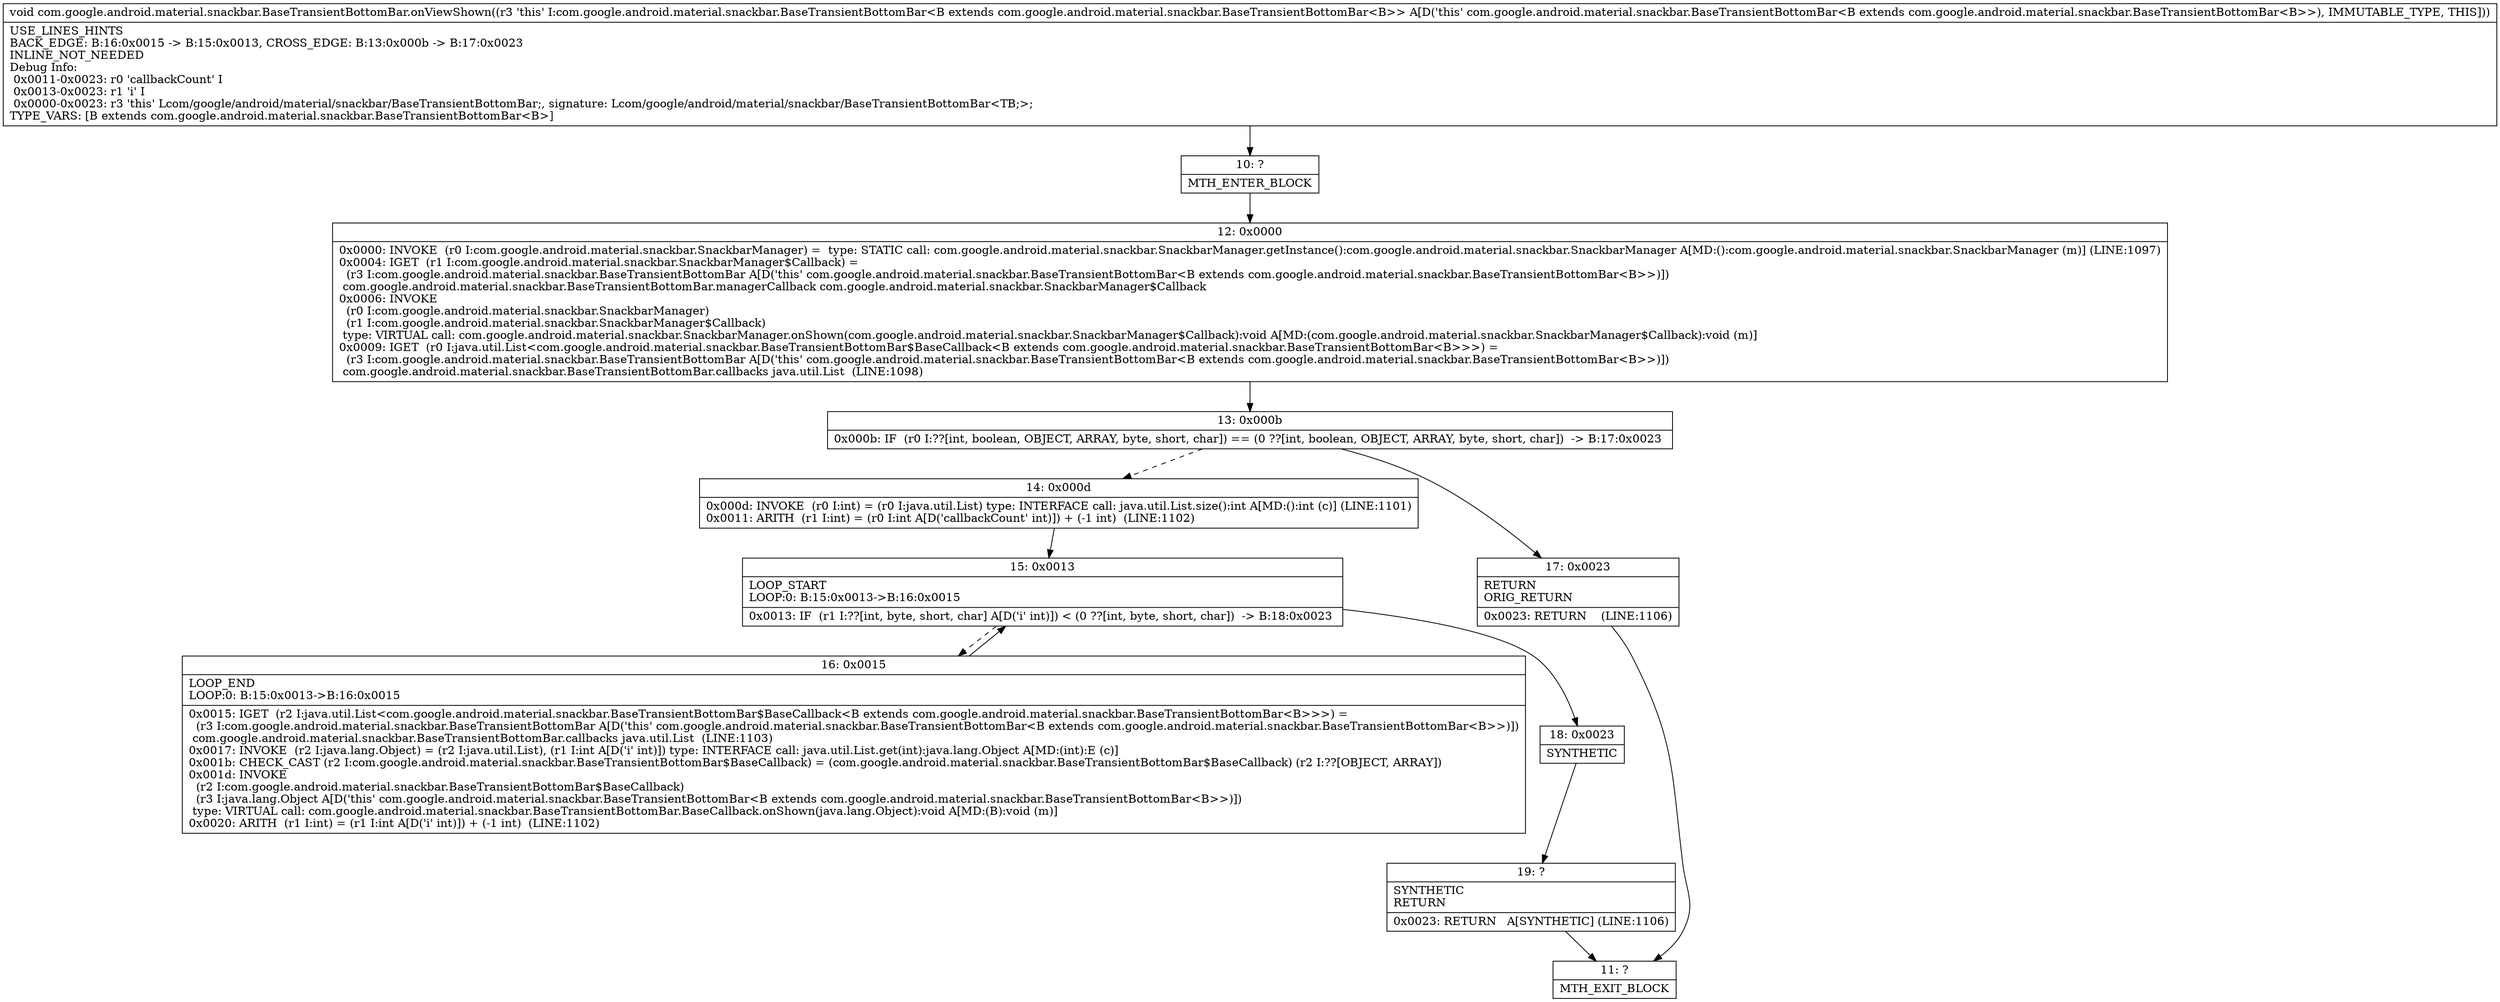 digraph "CFG forcom.google.android.material.snackbar.BaseTransientBottomBar.onViewShown()V" {
Node_10 [shape=record,label="{10\:\ ?|MTH_ENTER_BLOCK\l}"];
Node_12 [shape=record,label="{12\:\ 0x0000|0x0000: INVOKE  (r0 I:com.google.android.material.snackbar.SnackbarManager) =  type: STATIC call: com.google.android.material.snackbar.SnackbarManager.getInstance():com.google.android.material.snackbar.SnackbarManager A[MD:():com.google.android.material.snackbar.SnackbarManager (m)] (LINE:1097)\l0x0004: IGET  (r1 I:com.google.android.material.snackbar.SnackbarManager$Callback) = \l  (r3 I:com.google.android.material.snackbar.BaseTransientBottomBar A[D('this' com.google.android.material.snackbar.BaseTransientBottomBar\<B extends com.google.android.material.snackbar.BaseTransientBottomBar\<B\>\>)])\l com.google.android.material.snackbar.BaseTransientBottomBar.managerCallback com.google.android.material.snackbar.SnackbarManager$Callback \l0x0006: INVOKE  \l  (r0 I:com.google.android.material.snackbar.SnackbarManager)\l  (r1 I:com.google.android.material.snackbar.SnackbarManager$Callback)\l type: VIRTUAL call: com.google.android.material.snackbar.SnackbarManager.onShown(com.google.android.material.snackbar.SnackbarManager$Callback):void A[MD:(com.google.android.material.snackbar.SnackbarManager$Callback):void (m)]\l0x0009: IGET  (r0 I:java.util.List\<com.google.android.material.snackbar.BaseTransientBottomBar$BaseCallback\<B extends com.google.android.material.snackbar.BaseTransientBottomBar\<B\>\>\>) = \l  (r3 I:com.google.android.material.snackbar.BaseTransientBottomBar A[D('this' com.google.android.material.snackbar.BaseTransientBottomBar\<B extends com.google.android.material.snackbar.BaseTransientBottomBar\<B\>\>)])\l com.google.android.material.snackbar.BaseTransientBottomBar.callbacks java.util.List  (LINE:1098)\l}"];
Node_13 [shape=record,label="{13\:\ 0x000b|0x000b: IF  (r0 I:??[int, boolean, OBJECT, ARRAY, byte, short, char]) == (0 ??[int, boolean, OBJECT, ARRAY, byte, short, char])  \-\> B:17:0x0023 \l}"];
Node_14 [shape=record,label="{14\:\ 0x000d|0x000d: INVOKE  (r0 I:int) = (r0 I:java.util.List) type: INTERFACE call: java.util.List.size():int A[MD:():int (c)] (LINE:1101)\l0x0011: ARITH  (r1 I:int) = (r0 I:int A[D('callbackCount' int)]) + (\-1 int)  (LINE:1102)\l}"];
Node_15 [shape=record,label="{15\:\ 0x0013|LOOP_START\lLOOP:0: B:15:0x0013\-\>B:16:0x0015\l|0x0013: IF  (r1 I:??[int, byte, short, char] A[D('i' int)]) \< (0 ??[int, byte, short, char])  \-\> B:18:0x0023 \l}"];
Node_16 [shape=record,label="{16\:\ 0x0015|LOOP_END\lLOOP:0: B:15:0x0013\-\>B:16:0x0015\l|0x0015: IGET  (r2 I:java.util.List\<com.google.android.material.snackbar.BaseTransientBottomBar$BaseCallback\<B extends com.google.android.material.snackbar.BaseTransientBottomBar\<B\>\>\>) = \l  (r3 I:com.google.android.material.snackbar.BaseTransientBottomBar A[D('this' com.google.android.material.snackbar.BaseTransientBottomBar\<B extends com.google.android.material.snackbar.BaseTransientBottomBar\<B\>\>)])\l com.google.android.material.snackbar.BaseTransientBottomBar.callbacks java.util.List  (LINE:1103)\l0x0017: INVOKE  (r2 I:java.lang.Object) = (r2 I:java.util.List), (r1 I:int A[D('i' int)]) type: INTERFACE call: java.util.List.get(int):java.lang.Object A[MD:(int):E (c)]\l0x001b: CHECK_CAST (r2 I:com.google.android.material.snackbar.BaseTransientBottomBar$BaseCallback) = (com.google.android.material.snackbar.BaseTransientBottomBar$BaseCallback) (r2 I:??[OBJECT, ARRAY]) \l0x001d: INVOKE  \l  (r2 I:com.google.android.material.snackbar.BaseTransientBottomBar$BaseCallback)\l  (r3 I:java.lang.Object A[D('this' com.google.android.material.snackbar.BaseTransientBottomBar\<B extends com.google.android.material.snackbar.BaseTransientBottomBar\<B\>\>)])\l type: VIRTUAL call: com.google.android.material.snackbar.BaseTransientBottomBar.BaseCallback.onShown(java.lang.Object):void A[MD:(B):void (m)]\l0x0020: ARITH  (r1 I:int) = (r1 I:int A[D('i' int)]) + (\-1 int)  (LINE:1102)\l}"];
Node_18 [shape=record,label="{18\:\ 0x0023|SYNTHETIC\l}"];
Node_19 [shape=record,label="{19\:\ ?|SYNTHETIC\lRETURN\l|0x0023: RETURN   A[SYNTHETIC] (LINE:1106)\l}"];
Node_11 [shape=record,label="{11\:\ ?|MTH_EXIT_BLOCK\l}"];
Node_17 [shape=record,label="{17\:\ 0x0023|RETURN\lORIG_RETURN\l|0x0023: RETURN    (LINE:1106)\l}"];
MethodNode[shape=record,label="{void com.google.android.material.snackbar.BaseTransientBottomBar.onViewShown((r3 'this' I:com.google.android.material.snackbar.BaseTransientBottomBar\<B extends com.google.android.material.snackbar.BaseTransientBottomBar\<B\>\> A[D('this' com.google.android.material.snackbar.BaseTransientBottomBar\<B extends com.google.android.material.snackbar.BaseTransientBottomBar\<B\>\>), IMMUTABLE_TYPE, THIS]))  | USE_LINES_HINTS\lBACK_EDGE: B:16:0x0015 \-\> B:15:0x0013, CROSS_EDGE: B:13:0x000b \-\> B:17:0x0023\lINLINE_NOT_NEEDED\lDebug Info:\l  0x0011\-0x0023: r0 'callbackCount' I\l  0x0013\-0x0023: r1 'i' I\l  0x0000\-0x0023: r3 'this' Lcom\/google\/android\/material\/snackbar\/BaseTransientBottomBar;, signature: Lcom\/google\/android\/material\/snackbar\/BaseTransientBottomBar\<TB;\>;\lTYPE_VARS: [B extends com.google.android.material.snackbar.BaseTransientBottomBar\<B\>]\l}"];
MethodNode -> Node_10;Node_10 -> Node_12;
Node_12 -> Node_13;
Node_13 -> Node_14[style=dashed];
Node_13 -> Node_17;
Node_14 -> Node_15;
Node_15 -> Node_16[style=dashed];
Node_15 -> Node_18;
Node_16 -> Node_15;
Node_18 -> Node_19;
Node_19 -> Node_11;
Node_17 -> Node_11;
}

